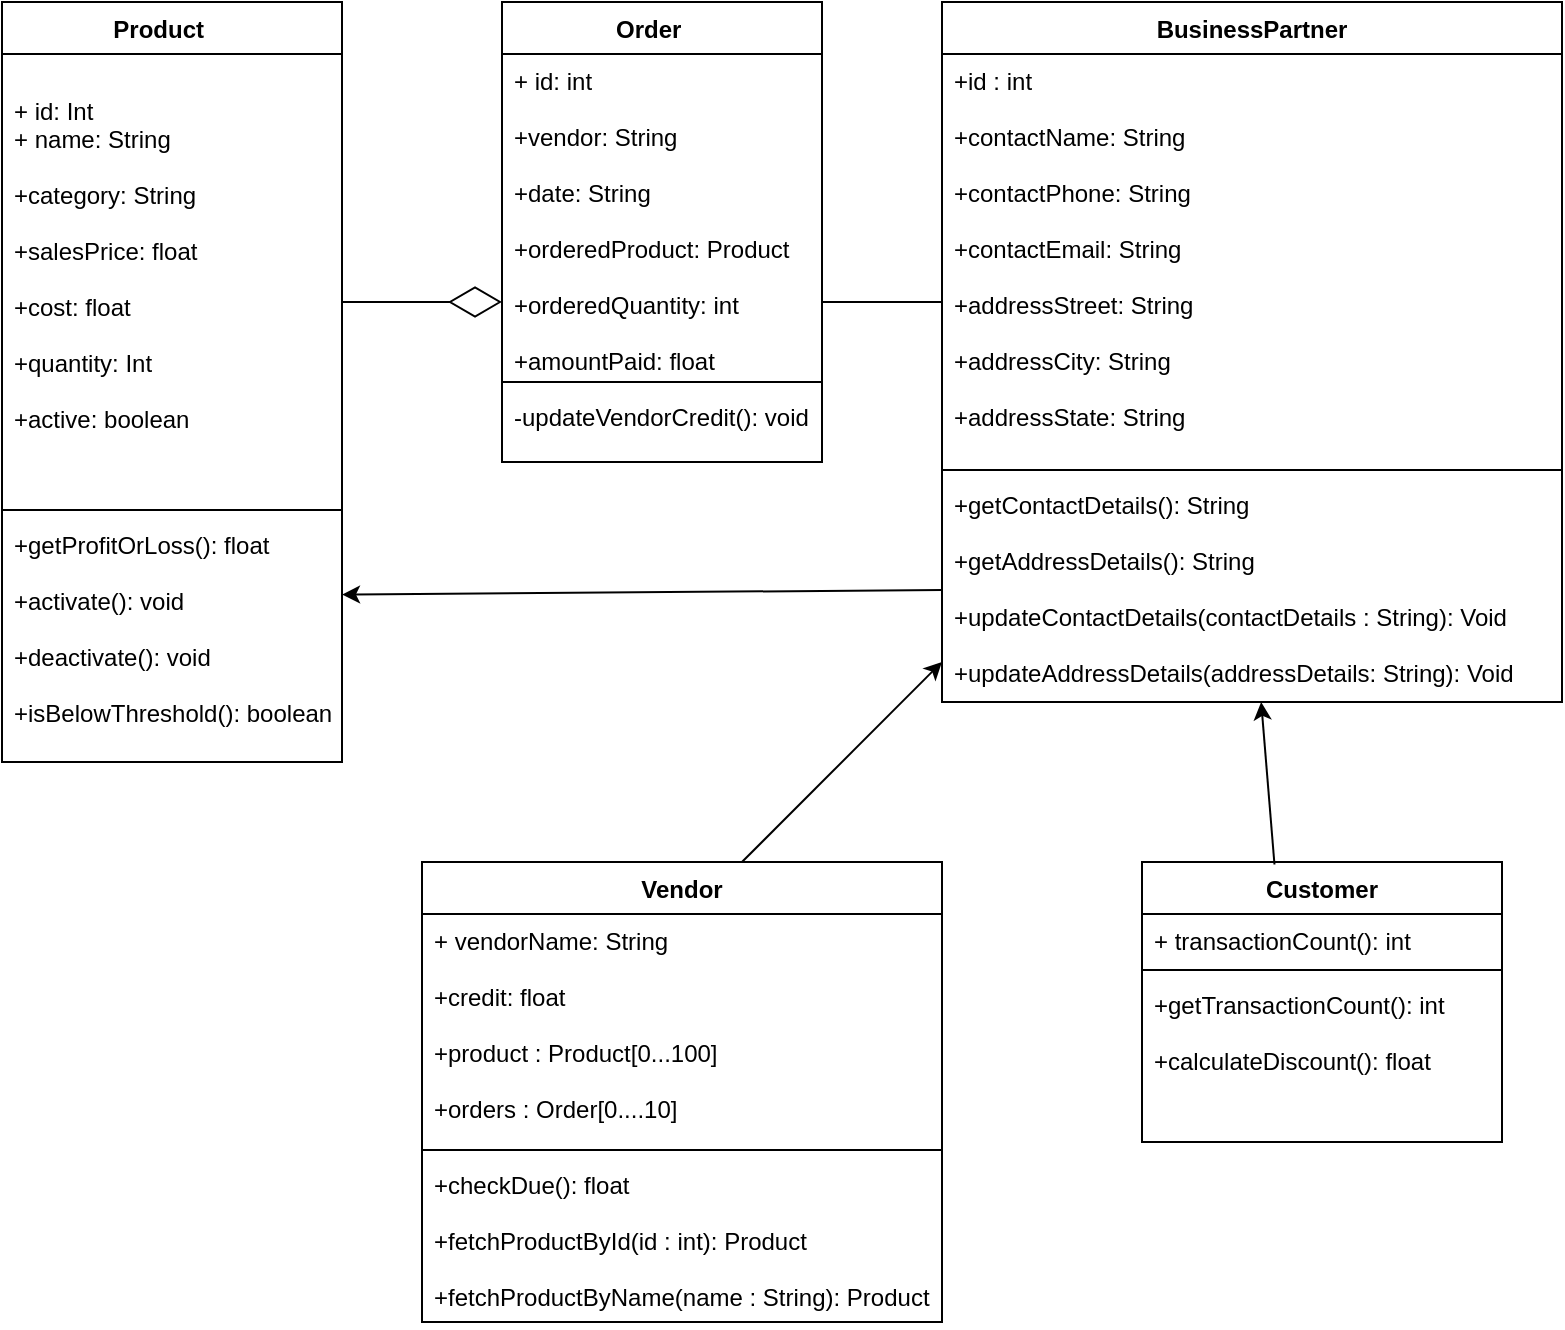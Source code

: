 <mxfile version="16.6.5" type="device"><diagram id="ogSTypE_-TCyOfHx3Wtm" name="Page-1"><mxGraphModel dx="960" dy="550" grid="1" gridSize="10" guides="1" tooltips="1" connect="1" arrows="1" fold="1" page="1" pageScale="1" pageWidth="850" pageHeight="1100" math="0" shadow="0"><root><mxCell id="0"/><mxCell id="1" parent="0"/><mxCell id="xHOVXZPSJL2snS84oJfu-8" value="Product    " style="swimlane;fontStyle=1;align=center;verticalAlign=top;childLayout=stackLayout;horizontal=1;startSize=26;horizontalStack=0;resizeParent=1;resizeParentMax=0;resizeLast=0;collapsible=1;marginBottom=0;" vertex="1" parent="1"><mxGeometry x="30" y="60" width="170" height="380" as="geometry"/></mxCell><mxCell id="xHOVXZPSJL2snS84oJfu-9" value="+ id: Int&#xA;+ name: String&#xA;&#xA;+category: String&#xA;&#xA;+salesPrice: float&#xA;&#xA;+cost: float&#xA;                    &#xA;+quantity: Int&#xA;&#xA;+active: boolean&#xA;" style="text;strokeColor=none;fillColor=none;align=left;verticalAlign=middle;spacingLeft=4;spacingRight=4;overflow=hidden;rotatable=0;points=[[0,0.5],[1,0.5]];portConstraint=eastwest;strokeWidth=2;" vertex="1" parent="xHOVXZPSJL2snS84oJfu-8"><mxGeometry y="26" width="170" height="224" as="geometry"/></mxCell><mxCell id="xHOVXZPSJL2snS84oJfu-10" value="" style="line;strokeWidth=1;fillColor=none;align=left;verticalAlign=middle;spacingTop=-1;spacingLeft=3;spacingRight=3;rotatable=0;labelPosition=right;points=[];portConstraint=eastwest;" vertex="1" parent="xHOVXZPSJL2snS84oJfu-8"><mxGeometry y="250" width="170" height="8" as="geometry"/></mxCell><mxCell id="xHOVXZPSJL2snS84oJfu-11" value="+getProfitOrLoss(): float&#xA;&#xA;+activate(): void&#xA;&#xA;+deactivate(): void&#xA;&#xA;+isBelowThreshold(): boolean&#xA;" style="text;strokeColor=none;fillColor=none;align=left;verticalAlign=top;spacingLeft=4;spacingRight=4;overflow=hidden;rotatable=0;points=[[0,0.5],[1,0.5]];portConstraint=eastwest;" vertex="1" parent="xHOVXZPSJL2snS84oJfu-8"><mxGeometry y="258" width="170" height="122" as="geometry"/></mxCell><mxCell id="xHOVXZPSJL2snS84oJfu-28" value="Vendor" style="swimlane;fontStyle=1;align=center;verticalAlign=top;childLayout=stackLayout;horizontal=1;startSize=26;horizontalStack=0;resizeParent=1;resizeParentMax=0;resizeLast=0;collapsible=1;marginBottom=0;" vertex="1" parent="1"><mxGeometry x="240" y="490" width="260" height="230" as="geometry"/></mxCell><mxCell id="xHOVXZPSJL2snS84oJfu-29" value="+ vendorName: String&#xA;&#xA;+credit: float&#xA;&#xA;+product : Product[0...100]&#xA;&#xA;+orders : Order[0....10]&#xA;" style="text;strokeColor=none;fillColor=none;align=left;verticalAlign=top;spacingLeft=4;spacingRight=4;overflow=hidden;rotatable=0;points=[[0,0.5],[1,0.5]];portConstraint=eastwest;" vertex="1" parent="xHOVXZPSJL2snS84oJfu-28"><mxGeometry y="26" width="260" height="114" as="geometry"/></mxCell><mxCell id="xHOVXZPSJL2snS84oJfu-30" value="" style="line;strokeWidth=1;fillColor=none;align=left;verticalAlign=middle;spacingTop=-1;spacingLeft=3;spacingRight=3;rotatable=0;labelPosition=right;points=[];portConstraint=eastwest;" vertex="1" parent="xHOVXZPSJL2snS84oJfu-28"><mxGeometry y="140" width="260" height="8" as="geometry"/></mxCell><mxCell id="xHOVXZPSJL2snS84oJfu-31" value="+checkDue(): float&#xA;&#xA;+fetchProductById(id : int): Product&#xA;&#xA;+fetchProductByName(name : String): Product&#xA;&#xA;" style="text;strokeColor=none;fillColor=none;align=left;verticalAlign=top;spacingLeft=4;spacingRight=4;overflow=hidden;rotatable=0;points=[[0,0.5],[1,0.5]];portConstraint=eastwest;" vertex="1" parent="xHOVXZPSJL2snS84oJfu-28"><mxGeometry y="148" width="260" height="82" as="geometry"/></mxCell><mxCell id="xHOVXZPSJL2snS84oJfu-36" value="Customer" style="swimlane;fontStyle=1;align=center;verticalAlign=top;childLayout=stackLayout;horizontal=1;startSize=26;horizontalStack=0;resizeParent=1;resizeParentMax=0;resizeLast=0;collapsible=1;marginBottom=0;" vertex="1" parent="1"><mxGeometry x="600" y="490" width="180" height="140" as="geometry"/></mxCell><mxCell id="xHOVXZPSJL2snS84oJfu-37" value="+ transactionCount(): int" style="text;strokeColor=none;fillColor=none;align=left;verticalAlign=top;spacingLeft=4;spacingRight=4;overflow=hidden;rotatable=0;points=[[0,0.5],[1,0.5]];portConstraint=eastwest;" vertex="1" parent="xHOVXZPSJL2snS84oJfu-36"><mxGeometry y="26" width="180" height="24" as="geometry"/></mxCell><mxCell id="xHOVXZPSJL2snS84oJfu-38" value="" style="line;strokeWidth=1;fillColor=none;align=left;verticalAlign=middle;spacingTop=-1;spacingLeft=3;spacingRight=3;rotatable=0;labelPosition=right;points=[];portConstraint=eastwest;" vertex="1" parent="xHOVXZPSJL2snS84oJfu-36"><mxGeometry y="50" width="180" height="8" as="geometry"/></mxCell><mxCell id="xHOVXZPSJL2snS84oJfu-39" value="+getTransactionCount(): int&#xA;&#xA;+calculateDiscount(): float&#xA;" style="text;strokeColor=none;fillColor=none;align=left;verticalAlign=top;spacingLeft=4;spacingRight=4;overflow=hidden;rotatable=0;points=[[0,0.5],[1,0.5]];portConstraint=eastwest;" vertex="1" parent="xHOVXZPSJL2snS84oJfu-36"><mxGeometry y="58" width="180" height="82" as="geometry"/></mxCell><mxCell id="xHOVXZPSJL2snS84oJfu-40" value="BusinessPartner" style="swimlane;fontStyle=1;align=center;verticalAlign=top;childLayout=stackLayout;horizontal=1;startSize=26;horizontalStack=0;resizeParent=1;resizeParentMax=0;resizeLast=0;collapsible=1;marginBottom=0;" vertex="1" parent="1"><mxGeometry x="500" y="60" width="310" height="350" as="geometry"/></mxCell><mxCell id="xHOVXZPSJL2snS84oJfu-41" value="+id : int&#xA;&#xA;+contactName: String&#xA;&#xA;+contactPhone: String&#xA;&#xA;+contactEmail: String&#xA;&#xA;+addressStreet: String&#xA;&#xA;+addressCity: String&#xA;&#xA;+addressState: String&#xA;" style="text;strokeColor=none;fillColor=none;align=left;verticalAlign=top;spacingLeft=4;spacingRight=4;overflow=hidden;rotatable=0;points=[[0,0.5],[1,0.5]];portConstraint=eastwest;" vertex="1" parent="xHOVXZPSJL2snS84oJfu-40"><mxGeometry y="26" width="310" height="204" as="geometry"/></mxCell><mxCell id="xHOVXZPSJL2snS84oJfu-42" value="" style="line;strokeWidth=1;fillColor=none;align=left;verticalAlign=middle;spacingTop=-1;spacingLeft=3;spacingRight=3;rotatable=0;labelPosition=right;points=[];portConstraint=eastwest;" vertex="1" parent="xHOVXZPSJL2snS84oJfu-40"><mxGeometry y="230" width="310" height="8" as="geometry"/></mxCell><mxCell id="xHOVXZPSJL2snS84oJfu-43" value="+getContactDetails(): String&#xA;&#xA;+getAddressDetails(): String&#xA;&#xA;+updateContactDetails(contactDetails : String): Void&#xA;&#xA;+updateAddressDetails(addressDetails: String): Void&#xA;" style="text;strokeColor=none;fillColor=none;align=left;verticalAlign=top;spacingLeft=4;spacingRight=4;overflow=hidden;rotatable=0;points=[[0,0.5],[1,0.5]];portConstraint=eastwest;" vertex="1" parent="xHOVXZPSJL2snS84oJfu-40"><mxGeometry y="238" width="310" height="112" as="geometry"/></mxCell><mxCell id="xHOVXZPSJL2snS84oJfu-44" value="Order    " style="swimlane;fontStyle=1;align=center;verticalAlign=top;childLayout=stackLayout;horizontal=1;startSize=26;horizontalStack=0;resizeParent=1;resizeParentMax=0;resizeLast=0;collapsible=1;marginBottom=0;" vertex="1" parent="1"><mxGeometry x="280" y="60" width="160" height="230" as="geometry"/></mxCell><mxCell id="xHOVXZPSJL2snS84oJfu-45" value="+ id: int&#xA;&#xA;+vendor: String&#xA;&#xA;+date: String&#xA;&#xA;+orderedProduct: Product&#xA;&#xA;+orderedQuantity: int&#xA;&#xA;+amountPaid: float &#xA;" style="text;strokeColor=none;fillColor=none;align=left;verticalAlign=top;spacingLeft=4;spacingRight=4;overflow=hidden;rotatable=0;points=[[0,0.5],[1,0.5]];portConstraint=eastwest;" vertex="1" parent="xHOVXZPSJL2snS84oJfu-44"><mxGeometry y="26" width="160" height="160" as="geometry"/></mxCell><mxCell id="xHOVXZPSJL2snS84oJfu-46" value="" style="line;strokeWidth=1;fillColor=none;align=left;verticalAlign=middle;spacingTop=-1;spacingLeft=3;spacingRight=3;rotatable=0;labelPosition=right;points=[];portConstraint=eastwest;" vertex="1" parent="xHOVXZPSJL2snS84oJfu-44"><mxGeometry y="186" width="160" height="8" as="geometry"/></mxCell><mxCell id="xHOVXZPSJL2snS84oJfu-47" value="-updateVendorCredit(): void" style="text;strokeColor=none;fillColor=none;align=left;verticalAlign=top;spacingLeft=4;spacingRight=4;overflow=hidden;rotatable=0;points=[[0,0.5],[1,0.5]];portConstraint=eastwest;" vertex="1" parent="xHOVXZPSJL2snS84oJfu-44"><mxGeometry y="194" width="160" height="36" as="geometry"/></mxCell><mxCell id="xHOVXZPSJL2snS84oJfu-50" value="" style="endArrow=classic;html=1;rounded=0;entryX=0;entryY=0.821;entryDx=0;entryDy=0;entryPerimeter=0;" edge="1" parent="1" target="xHOVXZPSJL2snS84oJfu-43"><mxGeometry width="50" height="50" relative="1" as="geometry"><mxPoint x="400" y="490" as="sourcePoint"/><mxPoint x="450" y="440" as="targetPoint"/></mxGeometry></mxCell><mxCell id="xHOVXZPSJL2snS84oJfu-51" value="" style="endArrow=classic;html=1;rounded=0;exitX=0.368;exitY=0.009;exitDx=0;exitDy=0;exitPerimeter=0;" edge="1" parent="1" source="xHOVXZPSJL2snS84oJfu-36" target="xHOVXZPSJL2snS84oJfu-43"><mxGeometry width="50" height="50" relative="1" as="geometry"><mxPoint x="665" y="480" as="sourcePoint"/><mxPoint x="650" y="420" as="targetPoint"/></mxGeometry></mxCell><mxCell id="xHOVXZPSJL2snS84oJfu-52" value="" style="endArrow=classic;html=1;rounded=0;exitX=0;exitY=0.5;exitDx=0;exitDy=0;entryX=1;entryY=0.314;entryDx=0;entryDy=0;entryPerimeter=0;" edge="1" parent="1" source="xHOVXZPSJL2snS84oJfu-43" target="xHOVXZPSJL2snS84oJfu-11"><mxGeometry width="50" height="50" relative="1" as="geometry"><mxPoint x="360" y="410" as="sourcePoint"/><mxPoint x="410" y="360" as="targetPoint"/></mxGeometry></mxCell><mxCell id="xHOVXZPSJL2snS84oJfu-54" value="" style="endArrow=diamondThin;endFill=0;endSize=24;html=1;rounded=0;" edge="1" parent="1"><mxGeometry width="160" relative="1" as="geometry"><mxPoint x="200" y="210" as="sourcePoint"/><mxPoint x="280" y="210" as="targetPoint"/></mxGeometry></mxCell><mxCell id="xHOVXZPSJL2snS84oJfu-59" value="" style="line;strokeWidth=1;fillColor=none;align=left;verticalAlign=middle;spacingTop=-1;spacingLeft=3;spacingRight=3;rotatable=0;labelPosition=right;points=[];portConstraint=eastwest;" vertex="1" parent="1"><mxGeometry x="440" y="200" width="60" height="20" as="geometry"/></mxCell></root></mxGraphModel></diagram></mxfile>
